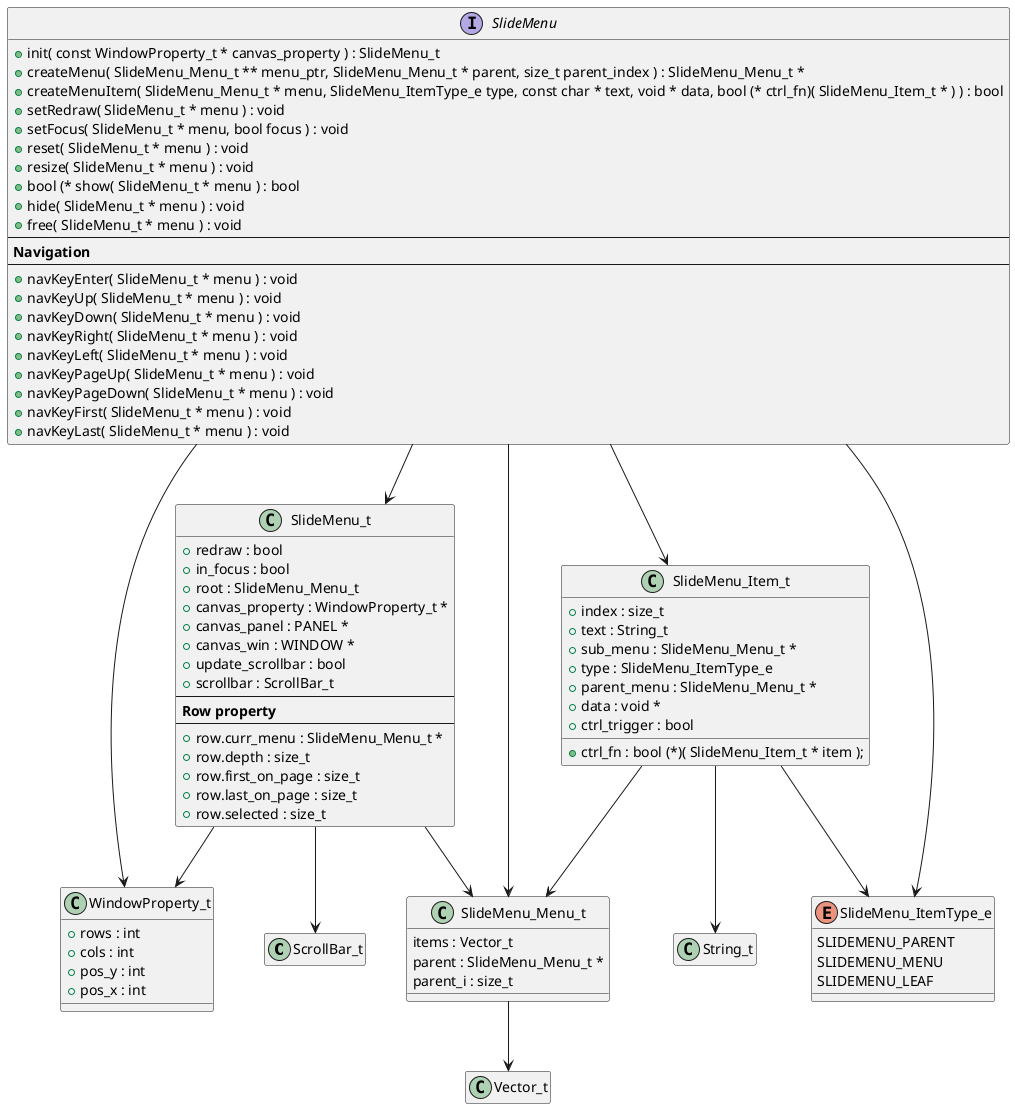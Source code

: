 @startuml
'https://plantuml.com/class-diagram

class ScrollBar_t
class Vector_t
class String_t
hide ScrollBar_t members
hide Vector_t members
hide String_t members

class WindowProperty_t {
    + rows : int
    + cols : int
    + pos_y : int
    + pos_x : int
}

class SlideMenu_t {
    + redraw : bool
    + in_focus : bool
    + root : SlideMenu_Menu_t
    + canvas_property : WindowProperty_t *
    + canvas_panel : PANEL *
    + canvas_win : WINDOW *
    + update_scrollbar : bool
    + scrollbar : ScrollBar_t
    ----
    <b>Row property</b>
    ----
    + row.curr_menu : SlideMenu_Menu_t *
    + row.depth : size_t
    + row.first_on_page : size_t
    + row.last_on_page : size_t
    + row.selected : size_t
}

enum SlideMenu_ItemType_e {
    SLIDEMENU_PARENT
    SLIDEMENU_MENU
    SLIDEMENU_LEAF
}

class SlideMenu_Item_t {
    + index : size_t
    + text : String_t
    + sub_menu : SlideMenu_Menu_t *
    + type : SlideMenu_ItemType_e
    + parent_menu : SlideMenu_Menu_t *
    + data : void *
    + ctrl_trigger : bool
    + ctrl_fn : bool (*)( SlideMenu_Item_t * item );
}

class SlideMenu_Menu_t {
    items : Vector_t
    parent : SlideMenu_Menu_t *
    parent_i : size_t
}

interface SlideMenu {
    + init( const WindowProperty_t * canvas_property ) : SlideMenu_t
    + createMenu( SlideMenu_Menu_t ** menu_ptr, SlideMenu_Menu_t * parent, size_t parent_index ) : SlideMenu_Menu_t *
    + createMenuItem( SlideMenu_Menu_t * menu, SlideMenu_ItemType_e type, const char * text, void * data, bool (* ctrl_fn)( SlideMenu_Item_t * ) ) : bool
    + setRedraw( SlideMenu_t * menu ) : void
    + setFocus( SlideMenu_t * menu, bool focus ) : void
    + reset( SlideMenu_t * menu ) : void
    + resize( SlideMenu_t * menu ) : void
    + bool (* show( SlideMenu_t * menu ) : bool
    + hide( SlideMenu_t * menu ) : void
    + free( SlideMenu_t * menu ) : void
    ----
    <b>Navigation</b>
    ----
    + navKeyEnter( SlideMenu_t * menu ) : void
    + navKeyUp( SlideMenu_t * menu ) : void
    + navKeyDown( SlideMenu_t * menu ) : void
    + navKeyRight( SlideMenu_t * menu ) : void
    + navKeyLeft( SlideMenu_t * menu ) : void
    + navKeyPageUp( SlideMenu_t * menu ) : void
    + navKeyPageDown( SlideMenu_t * menu ) : void
    + navKeyFirst( SlideMenu_t * menu ) : void
    + navKeyLast( SlideMenu_t * menu ) : void
}

SlideMenu --> SlideMenu_t
SlideMenu --> WindowProperty_t
SlideMenu --> SlideMenu_Menu_t
SlideMenu --> SlideMenu_ItemType_e
SlideMenu --> SlideMenu_Item_t

SlideMenu_t --> WindowProperty_t
SlideMenu_t --> SlideMenu_Menu_t
SlideMenu_t --> ScrollBar_t

SlideMenu_Menu_t --> Vector_t

SlideMenu_Item_t --> String_t
SlideMenu_Item_t --> SlideMenu_Menu_t
SlideMenu_Item_t --> SlideMenu_ItemType_e

@enduml
